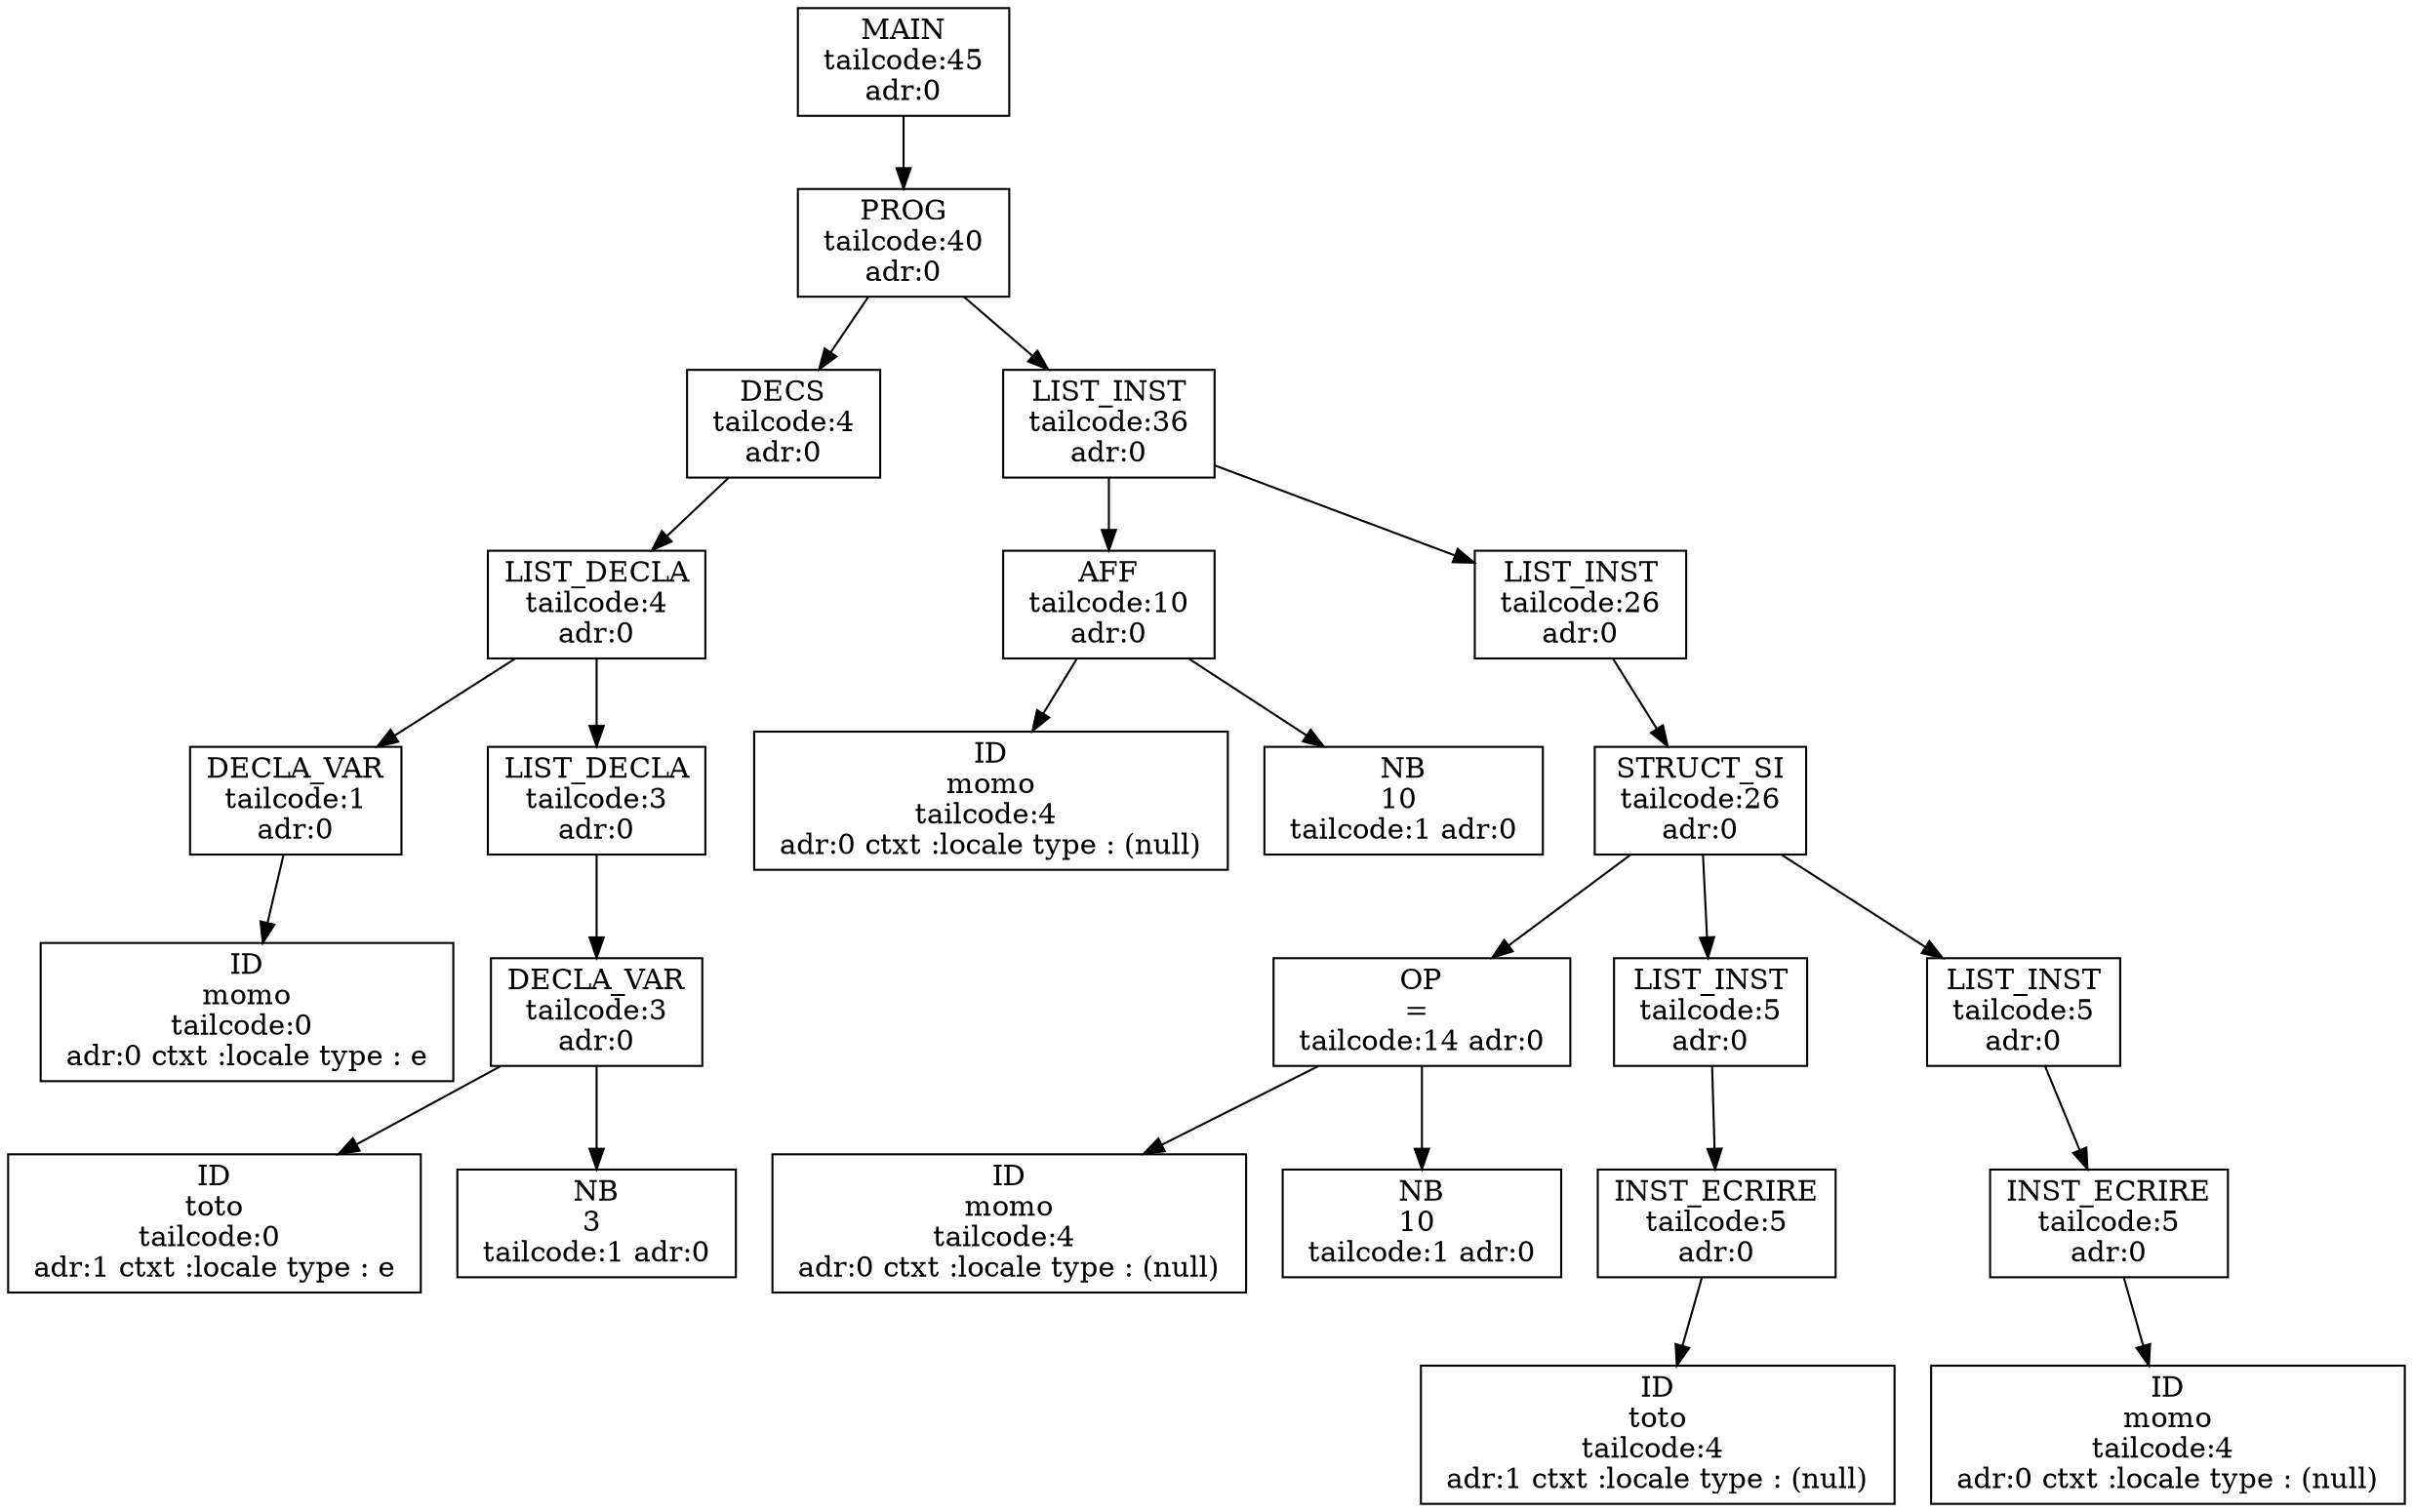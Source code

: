 digraph ASA {
node0x56480e128e70 [label="MAIN
 tailcode:45 
 adr:0 \n", shape=box];
node0x56480e128e70 -> node0x56480e128e20;
node0x56480e128e20 [label="PROG
 tailcode:40 
 adr:0 \n", shape=box];
node0x56480e128e20 -> node0x56480e128920;
node0x56480e128920 [label="DECS
 tailcode:4 
 adr:0 \n", shape=box];
node0x56480e128920 -> node0x56480e1288d0;
node0x56480e1288d0 [label="LIST_DECLA
 tailcode:4 
 adr:0 \n", shape=box];
node0x56480e1288d0 -> node0x56480e1286f0;
node0x56480e1286f0 [label="DECLA_VAR
 tailcode:1 
 adr:0 \n", shape=box];
node0x56480e1286f0 -> node0x56480e128740;
node0x56480e128740 [label="ID\nmomo
 tailcode:0  
 adr:0 ctxt :locale type : e \n", shape=box];
node0x56480e1288d0 -> node0x56480e128880;
node0x56480e128880 [label="LIST_DECLA
 tailcode:3 
 adr:0 \n", shape=box];
node0x56480e128880 -> node0x56480e1287e0;
node0x56480e1287e0 [label="DECLA_VAR
 tailcode:3 
 adr:0 \n", shape=box];
node0x56480e1287e0 -> node0x56480e128830;
node0x56480e128830 [label="ID\ntoto
 tailcode:0  
 adr:1 ctxt :locale type : e \n", shape=box];
node0x56480e1287e0 -> node0x56480e128790;
node0x56480e128790 [label="NB\n3 
 tailcode:1 adr:0 \n", shape=box];
node0x56480e128e20 -> node0x56480e128dd0;
node0x56480e128dd0 [label="LIST_INST
 tailcode:36 
 adr:0 \n", shape=box];
node0x56480e128dd0 -> node0x56480e1289c0;
node0x56480e1289c0 [label="AFF
 tailcode:10 
 adr:0 \n", shape=box];
node0x56480e1289c0 -> node0x56480e128a10;
node0x56480e128a10 [label="ID\nmomo
 tailcode:4  
 adr:0 ctxt :locale type : (null) \n", shape=box];
node0x56480e1289c0 -> node0x56480e128970;
node0x56480e128970 [label="NB\n10 
 tailcode:1 adr:0 \n", shape=box];
node0x56480e128dd0 -> node0x56480e128d80;
node0x56480e128d80 [label="LIST_INST
 tailcode:26 
 adr:0 \n", shape=box];
node0x56480e128d80 -> node0x56480e128d30;
node0x56480e128d30 [label="STRUCT_SI
 tailcode:26 
 adr:0 \n", shape=box];
node0x56480e128d30 -> node0x56480e128b00;
node0x56480e128b00 [label="OP\n= 
 tailcode:14 adr:0 \n", shape=box];
node0x56480e128b00 -> node0x56480e128a60;
node0x56480e128a60 [label="ID\nmomo
 tailcode:4  
 adr:0 ctxt :locale type : (null) \n", shape=box];
node0x56480e128b00 -> node0x56480e128ab0;
node0x56480e128ab0 [label="NB\n10 
 tailcode:1 adr:0 \n", shape=box];
node0x56480e128d30 -> node0x56480e128bf0;
node0x56480e128bf0 [label="LIST_INST
 tailcode:5 
 adr:0 \n", shape=box];
node0x56480e128bf0 -> node0x56480e128ba0;
node0x56480e128ba0 [label="INST_ECRIRE
 tailcode:5 
 adr:0 \n", shape=box];
node0x56480e128ba0 -> node0x56480e128b50;
node0x56480e128b50 [label="ID\ntoto
 tailcode:4  
 adr:1 ctxt :locale type : (null) \n", shape=box];
node0x56480e128d30 -> node0x56480e128ce0;
node0x56480e128ce0 [label="LIST_INST
 tailcode:5 
 adr:0 \n", shape=box];
node0x56480e128ce0 -> node0x56480e128c90;
node0x56480e128c90 [label="INST_ECRIRE
 tailcode:5 
 adr:0 \n", shape=box];
node0x56480e128c90 -> node0x56480e128c40;
node0x56480e128c40 [label="ID\nmomo
 tailcode:4  
 adr:0 ctxt :locale type : (null) \n", shape=box];
}
